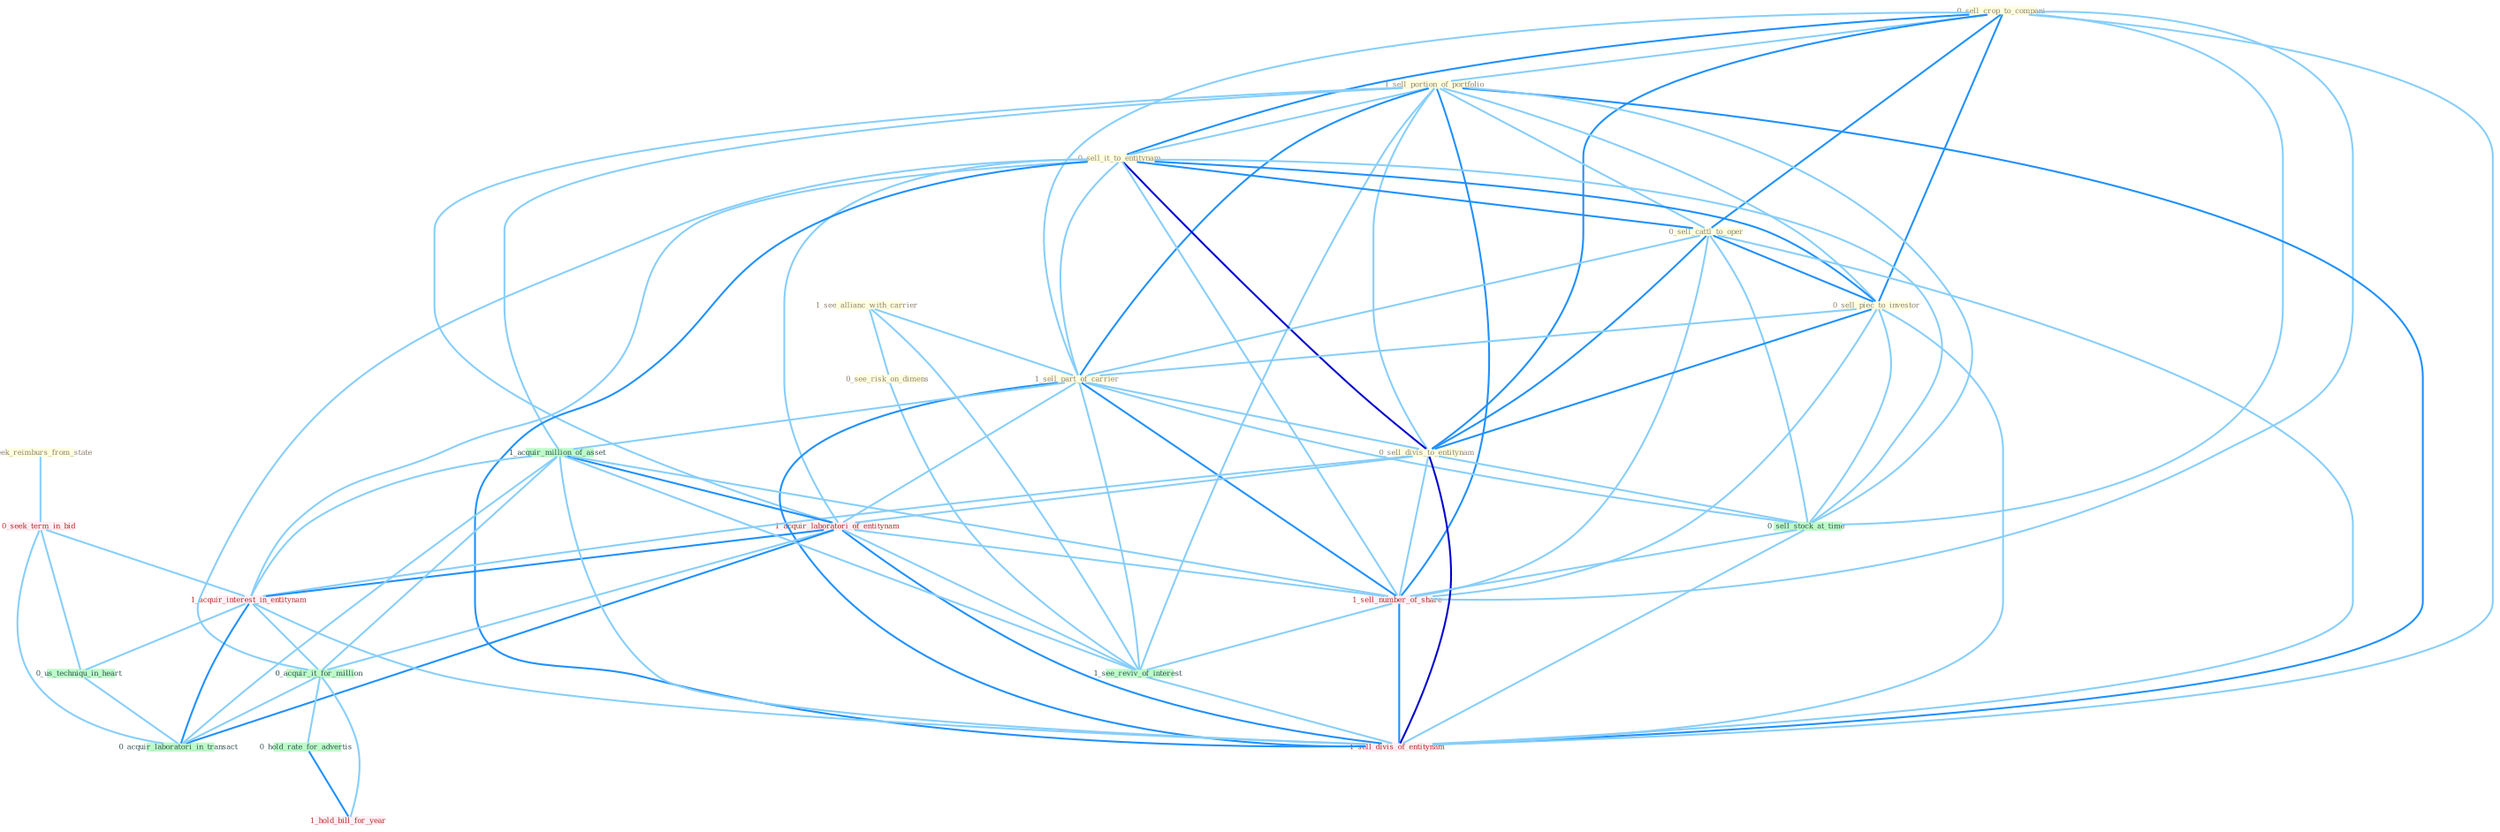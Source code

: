 Graph G{ 
    node
    [shape=polygon,style=filled,width=.5,height=.06,color="#BDFCC9",fixedsize=true,fontsize=4,
    fontcolor="#2f4f4f"];
    {node
    [color="#ffffe0", fontcolor="#8b7d6b"] "0_sell_crop_to_compani " "1_see_allianc_with_carrier " "1_sell_portion_of_portfolio " "0_sell_it_to_entitynam " "0_sell_cattl_to_oper " "0_see_risk_on_dimens " "0_sell_piec_to_investor " "1_seek_reimburs_from_state " "1_sell_part_of_carrier " "0_sell_divis_to_entitynam "}
{node [color="#fff0f5", fontcolor="#b22222"] "1_acquir_laboratori_of_entitynam " "0_seek_term_in_bid " "1_acquir_interest_in_entitynam " "1_sell_number_of_share " "1_hold_bill_for_year " "1_sell_divis_of_entitynam "}
edge [color="#B0E2FF"];

	"0_sell_crop_to_compani " -- "1_sell_portion_of_portfolio " [w="1", color="#87cefa" ];
	"0_sell_crop_to_compani " -- "0_sell_it_to_entitynam " [w="2", color="#1e90ff" , len=0.8];
	"0_sell_crop_to_compani " -- "0_sell_cattl_to_oper " [w="2", color="#1e90ff" , len=0.8];
	"0_sell_crop_to_compani " -- "0_sell_piec_to_investor " [w="2", color="#1e90ff" , len=0.8];
	"0_sell_crop_to_compani " -- "1_sell_part_of_carrier " [w="1", color="#87cefa" ];
	"0_sell_crop_to_compani " -- "0_sell_divis_to_entitynam " [w="2", color="#1e90ff" , len=0.8];
	"0_sell_crop_to_compani " -- "0_sell_stock_at_time " [w="1", color="#87cefa" ];
	"0_sell_crop_to_compani " -- "1_sell_number_of_share " [w="1", color="#87cefa" ];
	"0_sell_crop_to_compani " -- "1_sell_divis_of_entitynam " [w="1", color="#87cefa" ];
	"1_see_allianc_with_carrier " -- "0_see_risk_on_dimens " [w="1", color="#87cefa" ];
	"1_see_allianc_with_carrier " -- "1_sell_part_of_carrier " [w="1", color="#87cefa" ];
	"1_see_allianc_with_carrier " -- "1_see_reviv_of_interest " [w="1", color="#87cefa" ];
	"1_sell_portion_of_portfolio " -- "0_sell_it_to_entitynam " [w="1", color="#87cefa" ];
	"1_sell_portion_of_portfolio " -- "0_sell_cattl_to_oper " [w="1", color="#87cefa" ];
	"1_sell_portion_of_portfolio " -- "0_sell_piec_to_investor " [w="1", color="#87cefa" ];
	"1_sell_portion_of_portfolio " -- "1_sell_part_of_carrier " [w="2", color="#1e90ff" , len=0.8];
	"1_sell_portion_of_portfolio " -- "0_sell_divis_to_entitynam " [w="1", color="#87cefa" ];
	"1_sell_portion_of_portfolio " -- "1_acquir_million_of_asset " [w="1", color="#87cefa" ];
	"1_sell_portion_of_portfolio " -- "1_acquir_laboratori_of_entitynam " [w="1", color="#87cefa" ];
	"1_sell_portion_of_portfolio " -- "0_sell_stock_at_time " [w="1", color="#87cefa" ];
	"1_sell_portion_of_portfolio " -- "1_sell_number_of_share " [w="2", color="#1e90ff" , len=0.8];
	"1_sell_portion_of_portfolio " -- "1_see_reviv_of_interest " [w="1", color="#87cefa" ];
	"1_sell_portion_of_portfolio " -- "1_sell_divis_of_entitynam " [w="2", color="#1e90ff" , len=0.8];
	"0_sell_it_to_entitynam " -- "0_sell_cattl_to_oper " [w="2", color="#1e90ff" , len=0.8];
	"0_sell_it_to_entitynam " -- "0_sell_piec_to_investor " [w="2", color="#1e90ff" , len=0.8];
	"0_sell_it_to_entitynam " -- "1_sell_part_of_carrier " [w="1", color="#87cefa" ];
	"0_sell_it_to_entitynam " -- "0_sell_divis_to_entitynam " [w="3", color="#0000cd" , len=0.6];
	"0_sell_it_to_entitynam " -- "1_acquir_laboratori_of_entitynam " [w="1", color="#87cefa" ];
	"0_sell_it_to_entitynam " -- "1_acquir_interest_in_entitynam " [w="1", color="#87cefa" ];
	"0_sell_it_to_entitynam " -- "0_acquir_it_for_million " [w="1", color="#87cefa" ];
	"0_sell_it_to_entitynam " -- "0_sell_stock_at_time " [w="1", color="#87cefa" ];
	"0_sell_it_to_entitynam " -- "1_sell_number_of_share " [w="1", color="#87cefa" ];
	"0_sell_it_to_entitynam " -- "1_sell_divis_of_entitynam " [w="2", color="#1e90ff" , len=0.8];
	"0_sell_cattl_to_oper " -- "0_sell_piec_to_investor " [w="2", color="#1e90ff" , len=0.8];
	"0_sell_cattl_to_oper " -- "1_sell_part_of_carrier " [w="1", color="#87cefa" ];
	"0_sell_cattl_to_oper " -- "0_sell_divis_to_entitynam " [w="2", color="#1e90ff" , len=0.8];
	"0_sell_cattl_to_oper " -- "0_sell_stock_at_time " [w="1", color="#87cefa" ];
	"0_sell_cattl_to_oper " -- "1_sell_number_of_share " [w="1", color="#87cefa" ];
	"0_sell_cattl_to_oper " -- "1_sell_divis_of_entitynam " [w="1", color="#87cefa" ];
	"0_see_risk_on_dimens " -- "1_see_reviv_of_interest " [w="1", color="#87cefa" ];
	"0_sell_piec_to_investor " -- "1_sell_part_of_carrier " [w="1", color="#87cefa" ];
	"0_sell_piec_to_investor " -- "0_sell_divis_to_entitynam " [w="2", color="#1e90ff" , len=0.8];
	"0_sell_piec_to_investor " -- "0_sell_stock_at_time " [w="1", color="#87cefa" ];
	"0_sell_piec_to_investor " -- "1_sell_number_of_share " [w="1", color="#87cefa" ];
	"0_sell_piec_to_investor " -- "1_sell_divis_of_entitynam " [w="1", color="#87cefa" ];
	"1_seek_reimburs_from_state " -- "0_seek_term_in_bid " [w="1", color="#87cefa" ];
	"1_sell_part_of_carrier " -- "0_sell_divis_to_entitynam " [w="1", color="#87cefa" ];
	"1_sell_part_of_carrier " -- "1_acquir_million_of_asset " [w="1", color="#87cefa" ];
	"1_sell_part_of_carrier " -- "1_acquir_laboratori_of_entitynam " [w="1", color="#87cefa" ];
	"1_sell_part_of_carrier " -- "0_sell_stock_at_time " [w="1", color="#87cefa" ];
	"1_sell_part_of_carrier " -- "1_sell_number_of_share " [w="2", color="#1e90ff" , len=0.8];
	"1_sell_part_of_carrier " -- "1_see_reviv_of_interest " [w="1", color="#87cefa" ];
	"1_sell_part_of_carrier " -- "1_sell_divis_of_entitynam " [w="2", color="#1e90ff" , len=0.8];
	"0_sell_divis_to_entitynam " -- "1_acquir_laboratori_of_entitynam " [w="1", color="#87cefa" ];
	"0_sell_divis_to_entitynam " -- "1_acquir_interest_in_entitynam " [w="1", color="#87cefa" ];
	"0_sell_divis_to_entitynam " -- "0_sell_stock_at_time " [w="1", color="#87cefa" ];
	"0_sell_divis_to_entitynam " -- "1_sell_number_of_share " [w="1", color="#87cefa" ];
	"0_sell_divis_to_entitynam " -- "1_sell_divis_of_entitynam " [w="3", color="#0000cd" , len=0.6];
	"1_acquir_million_of_asset " -- "1_acquir_laboratori_of_entitynam " [w="2", color="#1e90ff" , len=0.8];
	"1_acquir_million_of_asset " -- "1_acquir_interest_in_entitynam " [w="1", color="#87cefa" ];
	"1_acquir_million_of_asset " -- "0_acquir_it_for_million " [w="1", color="#87cefa" ];
	"1_acquir_million_of_asset " -- "0_acquir_laboratori_in_transact " [w="1", color="#87cefa" ];
	"1_acquir_million_of_asset " -- "1_sell_number_of_share " [w="1", color="#87cefa" ];
	"1_acquir_million_of_asset " -- "1_see_reviv_of_interest " [w="1", color="#87cefa" ];
	"1_acquir_million_of_asset " -- "1_sell_divis_of_entitynam " [w="1", color="#87cefa" ];
	"1_acquir_laboratori_of_entitynam " -- "1_acquir_interest_in_entitynam " [w="2", color="#1e90ff" , len=0.8];
	"1_acquir_laboratori_of_entitynam " -- "0_acquir_it_for_million " [w="1", color="#87cefa" ];
	"1_acquir_laboratori_of_entitynam " -- "0_acquir_laboratori_in_transact " [w="2", color="#1e90ff" , len=0.8];
	"1_acquir_laboratori_of_entitynam " -- "1_sell_number_of_share " [w="1", color="#87cefa" ];
	"1_acquir_laboratori_of_entitynam " -- "1_see_reviv_of_interest " [w="1", color="#87cefa" ];
	"1_acquir_laboratori_of_entitynam " -- "1_sell_divis_of_entitynam " [w="2", color="#1e90ff" , len=0.8];
	"0_seek_term_in_bid " -- "1_acquir_interest_in_entitynam " [w="1", color="#87cefa" ];
	"0_seek_term_in_bid " -- "0_us_techniqu_in_heart " [w="1", color="#87cefa" ];
	"0_seek_term_in_bid " -- "0_acquir_laboratori_in_transact " [w="1", color="#87cefa" ];
	"1_acquir_interest_in_entitynam " -- "0_us_techniqu_in_heart " [w="1", color="#87cefa" ];
	"1_acquir_interest_in_entitynam " -- "0_acquir_it_for_million " [w="1", color="#87cefa" ];
	"1_acquir_interest_in_entitynam " -- "0_acquir_laboratori_in_transact " [w="2", color="#1e90ff" , len=0.8];
	"1_acquir_interest_in_entitynam " -- "1_sell_divis_of_entitynam " [w="1", color="#87cefa" ];
	"0_us_techniqu_in_heart " -- "0_acquir_laboratori_in_transact " [w="1", color="#87cefa" ];
	"0_acquir_it_for_million " -- "0_hold_rate_for_advertis " [w="1", color="#87cefa" ];
	"0_acquir_it_for_million " -- "0_acquir_laboratori_in_transact " [w="1", color="#87cefa" ];
	"0_acquir_it_for_million " -- "1_hold_bill_for_year " [w="1", color="#87cefa" ];
	"0_hold_rate_for_advertis " -- "1_hold_bill_for_year " [w="2", color="#1e90ff" , len=0.8];
	"0_sell_stock_at_time " -- "1_sell_number_of_share " [w="1", color="#87cefa" ];
	"0_sell_stock_at_time " -- "1_sell_divis_of_entitynam " [w="1", color="#87cefa" ];
	"1_sell_number_of_share " -- "1_see_reviv_of_interest " [w="1", color="#87cefa" ];
	"1_sell_number_of_share " -- "1_sell_divis_of_entitynam " [w="2", color="#1e90ff" , len=0.8];
	"1_see_reviv_of_interest " -- "1_sell_divis_of_entitynam " [w="1", color="#87cefa" ];
}